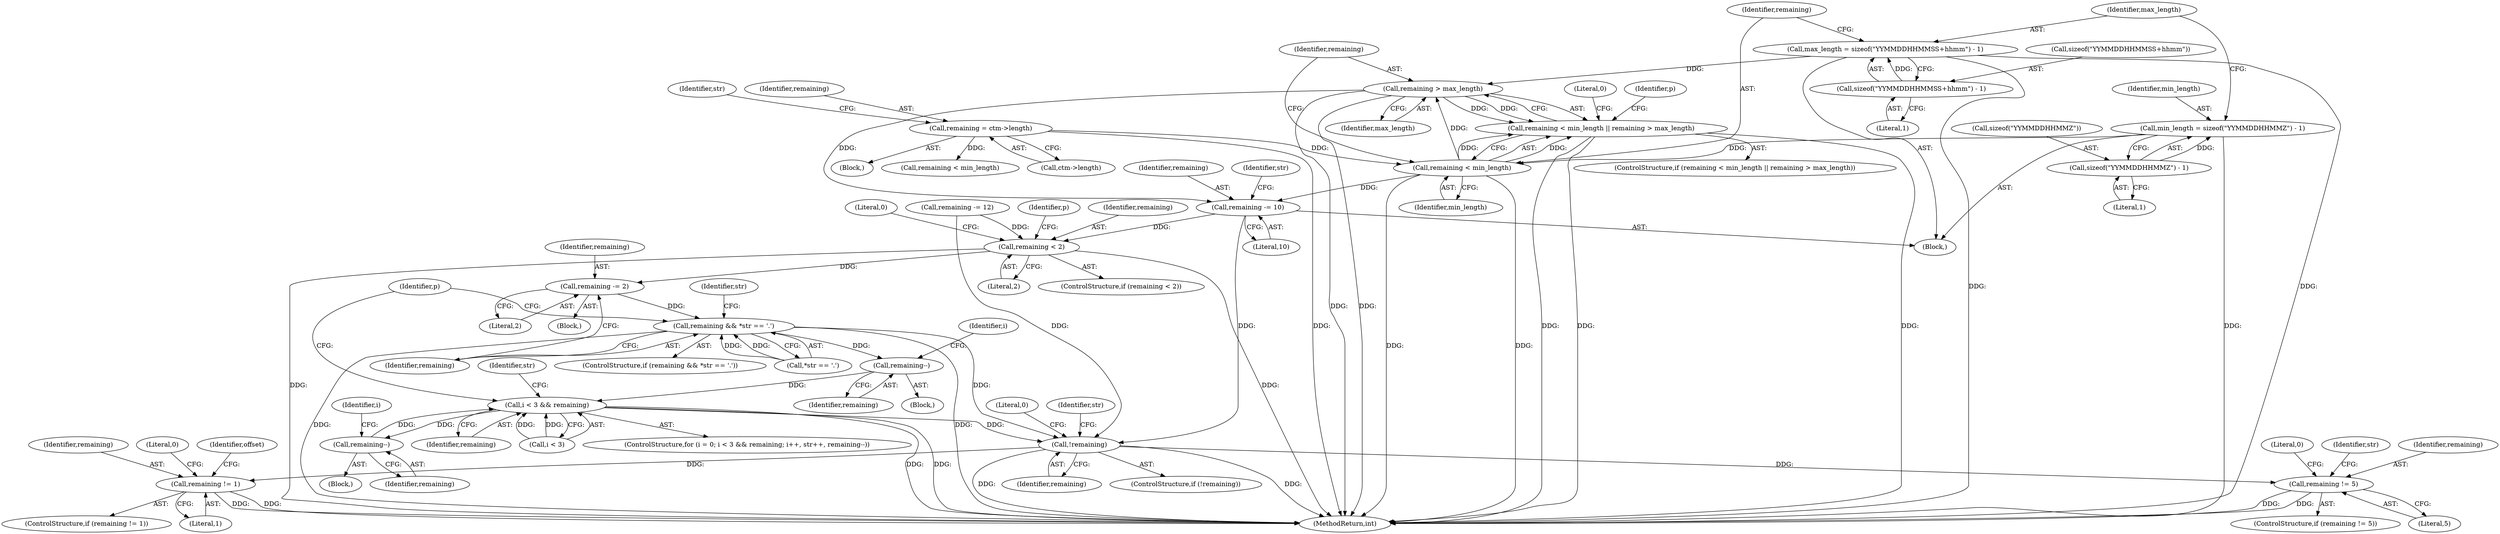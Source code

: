 digraph "0_openssl_f48b83b4fb7d6689584cf25f61ca63a4891f5b11@API" {
"1000164" [label="(Call,remaining > max_length)"];
"1000161" [label="(Call,remaining < min_length)"];
"1000126" [label="(Call,remaining = ctm->length)"];
"1000146" [label="(Call,min_length = sizeof(\"YYMMDDHHMMZ\") - 1)"];
"1000148" [label="(Call,sizeof(\"YYMMDDHHMMZ\") - 1)"];
"1000153" [label="(Call,max_length = sizeof(\"YYMMDDHHMMSS+hhmm\") - 1)"];
"1000155" [label="(Call,sizeof(\"YYMMDDHHMMSS+hhmm\") - 1)"];
"1000160" [label="(Call,remaining < min_length || remaining > max_length)"];
"1000179" [label="(Call,remaining -= 10)"];
"1000250" [label="(Call,remaining < 2)"];
"1000269" [label="(Call,remaining -= 2)"];
"1000273" [label="(Call,remaining && *str == '.')"];
"1000282" [label="(Call,remaining--)"];
"1000288" [label="(Call,i < 3 && remaining)"];
"1000299" [label="(Call,remaining--)"];
"1000324" [label="(Call,!remaining)"];
"1000335" [label="(Call,remaining != 1)"];
"1000358" [label="(Call,remaining != 5)"];
"1000180" [label="(Identifier,remaining)"];
"1000270" [label="(Identifier,remaining)"];
"1000325" [label="(Identifier,remaining)"];
"1000271" [label="(Literal,2)"];
"1000160" [label="(Call,remaining < min_length || remaining > max_length)"];
"1000166" [label="(Identifier,max_length)"];
"1000148" [label="(Call,sizeof(\"YYMMDDHHMMZ\") - 1)"];
"1000286" [label="(Identifier,i)"];
"1000292" [label="(Identifier,remaining)"];
"1000362" [label="(Literal,0)"];
"1000179" [label="(Call,remaining -= 10)"];
"1000146" [label="(Call,min_length = sizeof(\"YYMMDDHHMMZ\") - 1)"];
"1000151" [label="(Literal,1)"];
"1000279" [label="(Block,)"];
"1000335" [label="(Call,remaining != 1)"];
"1000113" [label="(Block,)"];
"1000274" [label="(Identifier,remaining)"];
"1000367" [label="(Identifier,str)"];
"1000273" [label="(Call,remaining && *str == '.')"];
"1000323" [label="(ControlStructure,if (!remaining))"];
"1000165" [label="(Identifier,remaining)"];
"1000290" [label="(Identifier,i)"];
"1000283" [label="(Identifier,remaining)"];
"1000252" [label="(Literal,2)"];
"1000316" [label="(Identifier,p)"];
"1000161" [label="(Call,remaining < min_length)"];
"1000272" [label="(ControlStructure,if (remaining && *str == '.'))"];
"1000132" [label="(Identifier,str)"];
"1000275" [label="(Call,*str == '.')"];
"1000289" [label="(Call,i < 3)"];
"1000248" [label="(Block,)"];
"1000127" [label="(Identifier,remaining)"];
"1000144" [label="(Block,)"];
"1000181" [label="(Literal,10)"];
"1000306" [label="(Identifier,str)"];
"1000358" [label="(Call,remaining != 5)"];
"1000357" [label="(ControlStructure,if (remaining != 5))"];
"1000296" [label="(Block,)"];
"1000225" [label="(Identifier,str)"];
"1000281" [label="(Identifier,str)"];
"1000200" [label="(Call,remaining < min_length)"];
"1000164" [label="(Call,remaining > max_length)"];
"1000282" [label="(Call,remaining--)"];
"1000163" [label="(Identifier,min_length)"];
"1000159" [label="(ControlStructure,if (remaining < min_length || remaining > max_length))"];
"1000339" [label="(Literal,0)"];
"1000147" [label="(Identifier,min_length)"];
"1000341" [label="(Identifier,offset)"];
"1000327" [label="(Literal,0)"];
"1000156" [label="(Call,sizeof(\"YYMMDDHHMMSS+hhmm\"))"];
"1000359" [label="(Identifier,remaining)"];
"1000334" [label="(ControlStructure,if (remaining != 1))"];
"1000170" [label="(Identifier,p)"];
"1000331" [label="(Identifier,str)"];
"1000251" [label="(Identifier,remaining)"];
"1000336" [label="(Identifier,remaining)"];
"1000158" [label="(Literal,1)"];
"1000337" [label="(Literal,1)"];
"1000153" [label="(Call,max_length = sizeof(\"YYMMDDHHMMSS+hhmm\") - 1)"];
"1000168" [label="(Literal,0)"];
"1000218" [label="(Call,remaining -= 12)"];
"1000250" [label="(Call,remaining < 2)"];
"1000155" [label="(Call,sizeof(\"YYMMDDHHMMSS+hhmm\") - 1)"];
"1000162" [label="(Identifier,remaining)"];
"1000149" [label="(Call,sizeof(\"YYMMDDHHMMZ\"))"];
"1000249" [label="(ControlStructure,if (remaining < 2))"];
"1000126" [label="(Call,remaining = ctm->length)"];
"1000269" [label="(Call,remaining -= 2)"];
"1000254" [label="(Literal,0)"];
"1000299" [label="(Call,remaining--)"];
"1000324" [label="(Call,!remaining)"];
"1000570" [label="(MethodReturn,int)"];
"1000154" [label="(Identifier,max_length)"];
"1000300" [label="(Identifier,remaining)"];
"1000284" [label="(ControlStructure,for (i = 0; i < 3 && remaining; i++, str++, remaining--))"];
"1000128" [label="(Call,ctm->length)"];
"1000360" [label="(Literal,5)"];
"1000288" [label="(Call,i < 3 && remaining)"];
"1000258" [label="(Identifier,p)"];
"1000164" -> "1000160"  [label="AST: "];
"1000164" -> "1000166"  [label="CFG: "];
"1000165" -> "1000164"  [label="AST: "];
"1000166" -> "1000164"  [label="AST: "];
"1000160" -> "1000164"  [label="CFG: "];
"1000164" -> "1000570"  [label="DDG: "];
"1000164" -> "1000570"  [label="DDG: "];
"1000164" -> "1000160"  [label="DDG: "];
"1000164" -> "1000160"  [label="DDG: "];
"1000161" -> "1000164"  [label="DDG: "];
"1000153" -> "1000164"  [label="DDG: "];
"1000164" -> "1000179"  [label="DDG: "];
"1000161" -> "1000160"  [label="AST: "];
"1000161" -> "1000163"  [label="CFG: "];
"1000162" -> "1000161"  [label="AST: "];
"1000163" -> "1000161"  [label="AST: "];
"1000165" -> "1000161"  [label="CFG: "];
"1000160" -> "1000161"  [label="CFG: "];
"1000161" -> "1000570"  [label="DDG: "];
"1000161" -> "1000570"  [label="DDG: "];
"1000161" -> "1000160"  [label="DDG: "];
"1000161" -> "1000160"  [label="DDG: "];
"1000126" -> "1000161"  [label="DDG: "];
"1000146" -> "1000161"  [label="DDG: "];
"1000161" -> "1000179"  [label="DDG: "];
"1000126" -> "1000113"  [label="AST: "];
"1000126" -> "1000128"  [label="CFG: "];
"1000127" -> "1000126"  [label="AST: "];
"1000128" -> "1000126"  [label="AST: "];
"1000132" -> "1000126"  [label="CFG: "];
"1000126" -> "1000570"  [label="DDG: "];
"1000126" -> "1000200"  [label="DDG: "];
"1000146" -> "1000144"  [label="AST: "];
"1000146" -> "1000148"  [label="CFG: "];
"1000147" -> "1000146"  [label="AST: "];
"1000148" -> "1000146"  [label="AST: "];
"1000154" -> "1000146"  [label="CFG: "];
"1000146" -> "1000570"  [label="DDG: "];
"1000148" -> "1000146"  [label="DDG: "];
"1000148" -> "1000151"  [label="CFG: "];
"1000149" -> "1000148"  [label="AST: "];
"1000151" -> "1000148"  [label="AST: "];
"1000153" -> "1000144"  [label="AST: "];
"1000153" -> "1000155"  [label="CFG: "];
"1000154" -> "1000153"  [label="AST: "];
"1000155" -> "1000153"  [label="AST: "];
"1000162" -> "1000153"  [label="CFG: "];
"1000153" -> "1000570"  [label="DDG: "];
"1000153" -> "1000570"  [label="DDG: "];
"1000155" -> "1000153"  [label="DDG: "];
"1000155" -> "1000158"  [label="CFG: "];
"1000156" -> "1000155"  [label="AST: "];
"1000158" -> "1000155"  [label="AST: "];
"1000160" -> "1000159"  [label="AST: "];
"1000168" -> "1000160"  [label="CFG: "];
"1000170" -> "1000160"  [label="CFG: "];
"1000160" -> "1000570"  [label="DDG: "];
"1000160" -> "1000570"  [label="DDG: "];
"1000160" -> "1000570"  [label="DDG: "];
"1000179" -> "1000144"  [label="AST: "];
"1000179" -> "1000181"  [label="CFG: "];
"1000180" -> "1000179"  [label="AST: "];
"1000181" -> "1000179"  [label="AST: "];
"1000225" -> "1000179"  [label="CFG: "];
"1000179" -> "1000250"  [label="DDG: "];
"1000179" -> "1000324"  [label="DDG: "];
"1000250" -> "1000249"  [label="AST: "];
"1000250" -> "1000252"  [label="CFG: "];
"1000251" -> "1000250"  [label="AST: "];
"1000252" -> "1000250"  [label="AST: "];
"1000254" -> "1000250"  [label="CFG: "];
"1000258" -> "1000250"  [label="CFG: "];
"1000250" -> "1000570"  [label="DDG: "];
"1000250" -> "1000570"  [label="DDG: "];
"1000218" -> "1000250"  [label="DDG: "];
"1000250" -> "1000269"  [label="DDG: "];
"1000269" -> "1000248"  [label="AST: "];
"1000269" -> "1000271"  [label="CFG: "];
"1000270" -> "1000269"  [label="AST: "];
"1000271" -> "1000269"  [label="AST: "];
"1000274" -> "1000269"  [label="CFG: "];
"1000269" -> "1000273"  [label="DDG: "];
"1000273" -> "1000272"  [label="AST: "];
"1000273" -> "1000274"  [label="CFG: "];
"1000273" -> "1000275"  [label="CFG: "];
"1000274" -> "1000273"  [label="AST: "];
"1000275" -> "1000273"  [label="AST: "];
"1000281" -> "1000273"  [label="CFG: "];
"1000316" -> "1000273"  [label="CFG: "];
"1000273" -> "1000570"  [label="DDG: "];
"1000273" -> "1000570"  [label="DDG: "];
"1000275" -> "1000273"  [label="DDG: "];
"1000275" -> "1000273"  [label="DDG: "];
"1000273" -> "1000282"  [label="DDG: "];
"1000273" -> "1000324"  [label="DDG: "];
"1000282" -> "1000279"  [label="AST: "];
"1000282" -> "1000283"  [label="CFG: "];
"1000283" -> "1000282"  [label="AST: "];
"1000286" -> "1000282"  [label="CFG: "];
"1000282" -> "1000288"  [label="DDG: "];
"1000288" -> "1000284"  [label="AST: "];
"1000288" -> "1000289"  [label="CFG: "];
"1000288" -> "1000292"  [label="CFG: "];
"1000289" -> "1000288"  [label="AST: "];
"1000292" -> "1000288"  [label="AST: "];
"1000306" -> "1000288"  [label="CFG: "];
"1000316" -> "1000288"  [label="CFG: "];
"1000288" -> "1000570"  [label="DDG: "];
"1000288" -> "1000570"  [label="DDG: "];
"1000289" -> "1000288"  [label="DDG: "];
"1000289" -> "1000288"  [label="DDG: "];
"1000299" -> "1000288"  [label="DDG: "];
"1000288" -> "1000299"  [label="DDG: "];
"1000288" -> "1000324"  [label="DDG: "];
"1000299" -> "1000296"  [label="AST: "];
"1000299" -> "1000300"  [label="CFG: "];
"1000300" -> "1000299"  [label="AST: "];
"1000290" -> "1000299"  [label="CFG: "];
"1000324" -> "1000323"  [label="AST: "];
"1000324" -> "1000325"  [label="CFG: "];
"1000325" -> "1000324"  [label="AST: "];
"1000327" -> "1000324"  [label="CFG: "];
"1000331" -> "1000324"  [label="CFG: "];
"1000324" -> "1000570"  [label="DDG: "];
"1000324" -> "1000570"  [label="DDG: "];
"1000218" -> "1000324"  [label="DDG: "];
"1000324" -> "1000335"  [label="DDG: "];
"1000324" -> "1000358"  [label="DDG: "];
"1000335" -> "1000334"  [label="AST: "];
"1000335" -> "1000337"  [label="CFG: "];
"1000336" -> "1000335"  [label="AST: "];
"1000337" -> "1000335"  [label="AST: "];
"1000339" -> "1000335"  [label="CFG: "];
"1000341" -> "1000335"  [label="CFG: "];
"1000335" -> "1000570"  [label="DDG: "];
"1000335" -> "1000570"  [label="DDG: "];
"1000358" -> "1000357"  [label="AST: "];
"1000358" -> "1000360"  [label="CFG: "];
"1000359" -> "1000358"  [label="AST: "];
"1000360" -> "1000358"  [label="AST: "];
"1000362" -> "1000358"  [label="CFG: "];
"1000367" -> "1000358"  [label="CFG: "];
"1000358" -> "1000570"  [label="DDG: "];
"1000358" -> "1000570"  [label="DDG: "];
}
